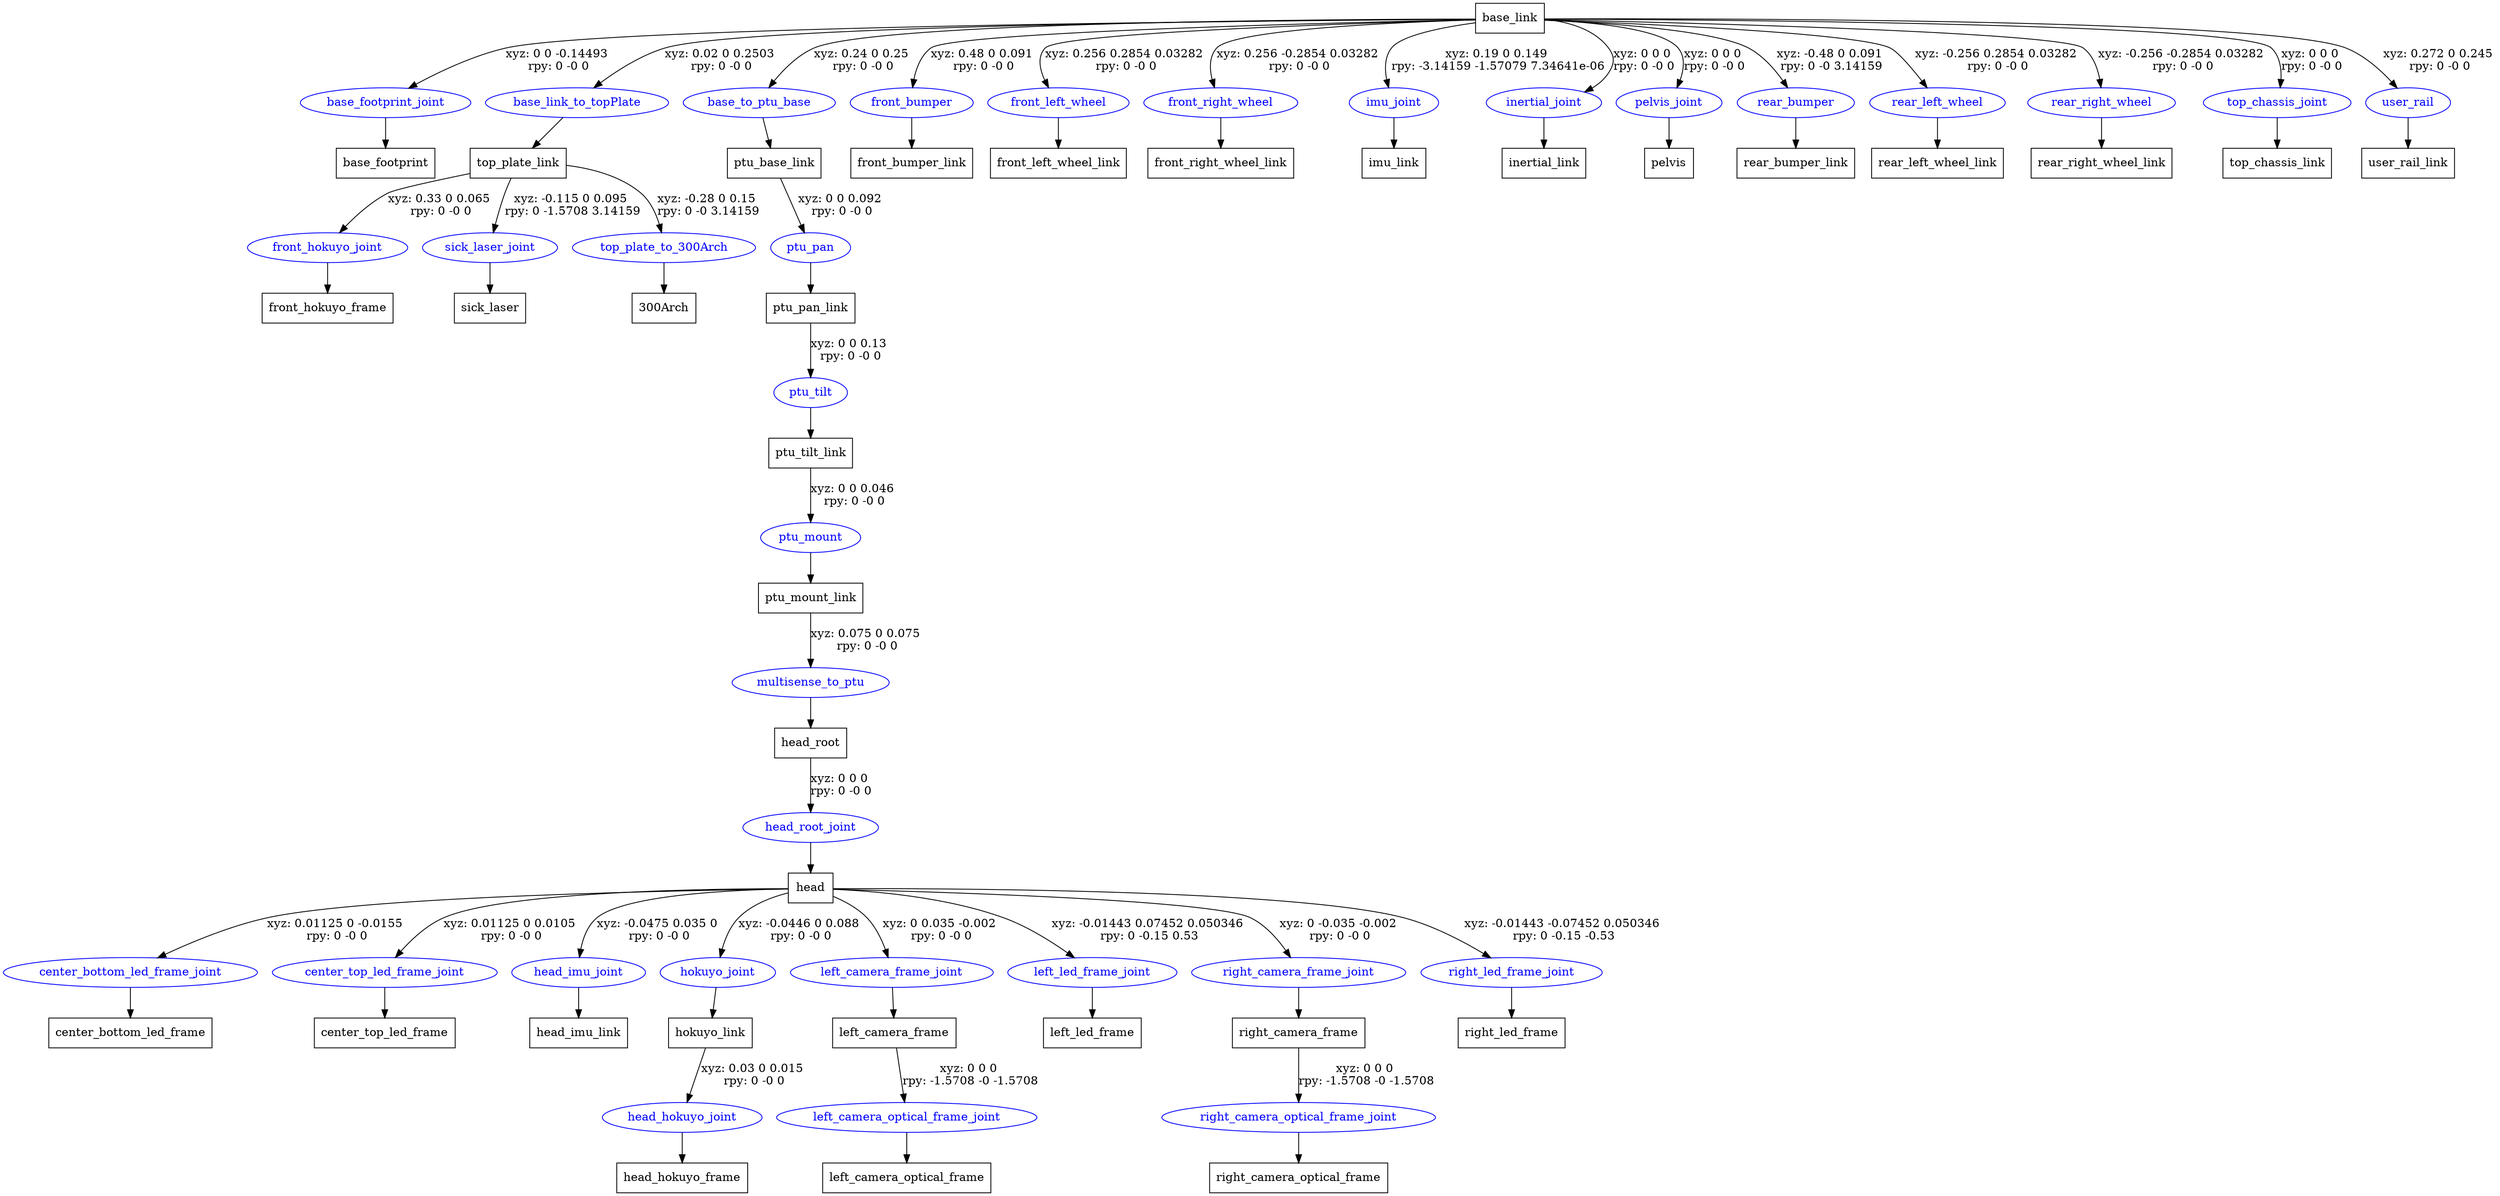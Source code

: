 digraph G {
node [shape=box];
"base_link" [label="base_link"];
"base_footprint" [label="base_footprint"];
"top_plate_link" [label="top_plate_link"];
"front_hokuyo_frame" [label="front_hokuyo_frame"];
"sick_laser" [label="sick_laser"];
"300Arch" [label="300Arch"];
"ptu_base_link" [label="ptu_base_link"];
"ptu_pan_link" [label="ptu_pan_link"];
"ptu_tilt_link" [label="ptu_tilt_link"];
"ptu_mount_link" [label="ptu_mount_link"];
"head_root" [label="head_root"];
"head" [label="head"];
"center_bottom_led_frame" [label="center_bottom_led_frame"];
"center_top_led_frame" [label="center_top_led_frame"];
"head_imu_link" [label="head_imu_link"];
"hokuyo_link" [label="hokuyo_link"];
"head_hokuyo_frame" [label="head_hokuyo_frame"];
"left_camera_frame" [label="left_camera_frame"];
"left_camera_optical_frame" [label="left_camera_optical_frame"];
"left_led_frame" [label="left_led_frame"];
"right_camera_frame" [label="right_camera_frame"];
"right_camera_optical_frame" [label="right_camera_optical_frame"];
"right_led_frame" [label="right_led_frame"];
"front_bumper_link" [label="front_bumper_link"];
"front_left_wheel_link" [label="front_left_wheel_link"];
"front_right_wheel_link" [label="front_right_wheel_link"];
"imu_link" [label="imu_link"];
"inertial_link" [label="inertial_link"];
"pelvis" [label="pelvis"];
"rear_bumper_link" [label="rear_bumper_link"];
"rear_left_wheel_link" [label="rear_left_wheel_link"];
"rear_right_wheel_link" [label="rear_right_wheel_link"];
"top_chassis_link" [label="top_chassis_link"];
"user_rail_link" [label="user_rail_link"];
node [shape=ellipse, color=blue, fontcolor=blue];
"base_link" -> "base_footprint_joint" [label="xyz: 0 0 -0.14493 \nrpy: 0 -0 0"]
"base_footprint_joint" -> "base_footprint"
"base_link" -> "base_link_to_topPlate" [label="xyz: 0.02 0 0.2503 \nrpy: 0 -0 0"]
"base_link_to_topPlate" -> "top_plate_link"
"top_plate_link" -> "front_hokuyo_joint" [label="xyz: 0.33 0 0.065 \nrpy: 0 -0 0"]
"front_hokuyo_joint" -> "front_hokuyo_frame"
"top_plate_link" -> "sick_laser_joint" [label="xyz: -0.115 0 0.095 \nrpy: 0 -1.5708 3.14159"]
"sick_laser_joint" -> "sick_laser"
"top_plate_link" -> "top_plate_to_300Arch" [label="xyz: -0.28 0 0.15 \nrpy: 0 -0 3.14159"]
"top_plate_to_300Arch" -> "300Arch"
"base_link" -> "base_to_ptu_base" [label="xyz: 0.24 0 0.25 \nrpy: 0 -0 0"]
"base_to_ptu_base" -> "ptu_base_link"
"ptu_base_link" -> "ptu_pan" [label="xyz: 0 0 0.092 \nrpy: 0 -0 0"]
"ptu_pan" -> "ptu_pan_link"
"ptu_pan_link" -> "ptu_tilt" [label="xyz: 0 0 0.13 \nrpy: 0 -0 0"]
"ptu_tilt" -> "ptu_tilt_link"
"ptu_tilt_link" -> "ptu_mount" [label="xyz: 0 0 0.046 \nrpy: 0 -0 0"]
"ptu_mount" -> "ptu_mount_link"
"ptu_mount_link" -> "multisense_to_ptu" [label="xyz: 0.075 0 0.075 \nrpy: 0 -0 0"]
"multisense_to_ptu" -> "head_root"
"head_root" -> "head_root_joint" [label="xyz: 0 0 0 \nrpy: 0 -0 0"]
"head_root_joint" -> "head"
"head" -> "center_bottom_led_frame_joint" [label="xyz: 0.01125 0 -0.0155 \nrpy: 0 -0 0"]
"center_bottom_led_frame_joint" -> "center_bottom_led_frame"
"head" -> "center_top_led_frame_joint" [label="xyz: 0.01125 0 0.0105 \nrpy: 0 -0 0"]
"center_top_led_frame_joint" -> "center_top_led_frame"
"head" -> "head_imu_joint" [label="xyz: -0.0475 0.035 0 \nrpy: 0 -0 0"]
"head_imu_joint" -> "head_imu_link"
"head" -> "hokuyo_joint" [label="xyz: -0.0446 0 0.088 \nrpy: 0 -0 0"]
"hokuyo_joint" -> "hokuyo_link"
"hokuyo_link" -> "head_hokuyo_joint" [label="xyz: 0.03 0 0.015 \nrpy: 0 -0 0"]
"head_hokuyo_joint" -> "head_hokuyo_frame"
"head" -> "left_camera_frame_joint" [label="xyz: 0 0.035 -0.002 \nrpy: 0 -0 0"]
"left_camera_frame_joint" -> "left_camera_frame"
"left_camera_frame" -> "left_camera_optical_frame_joint" [label="xyz: 0 0 0 \nrpy: -1.5708 -0 -1.5708"]
"left_camera_optical_frame_joint" -> "left_camera_optical_frame"
"head" -> "left_led_frame_joint" [label="xyz: -0.01443 0.07452 0.050346 \nrpy: 0 -0.15 0.53"]
"left_led_frame_joint" -> "left_led_frame"
"head" -> "right_camera_frame_joint" [label="xyz: 0 -0.035 -0.002 \nrpy: 0 -0 0"]
"right_camera_frame_joint" -> "right_camera_frame"
"right_camera_frame" -> "right_camera_optical_frame_joint" [label="xyz: 0 0 0 \nrpy: -1.5708 -0 -1.5708"]
"right_camera_optical_frame_joint" -> "right_camera_optical_frame"
"head" -> "right_led_frame_joint" [label="xyz: -0.01443 -0.07452 0.050346 \nrpy: 0 -0.15 -0.53"]
"right_led_frame_joint" -> "right_led_frame"
"base_link" -> "front_bumper" [label="xyz: 0.48 0 0.091 \nrpy: 0 -0 0"]
"front_bumper" -> "front_bumper_link"
"base_link" -> "front_left_wheel" [label="xyz: 0.256 0.2854 0.03282 \nrpy: 0 -0 0"]
"front_left_wheel" -> "front_left_wheel_link"
"base_link" -> "front_right_wheel" [label="xyz: 0.256 -0.2854 0.03282 \nrpy: 0 -0 0"]
"front_right_wheel" -> "front_right_wheel_link"
"base_link" -> "imu_joint" [label="xyz: 0.19 0 0.149 \nrpy: -3.14159 -1.57079 7.34641e-06"]
"imu_joint" -> "imu_link"
"base_link" -> "inertial_joint" [label="xyz: 0 0 0 \nrpy: 0 -0 0"]
"inertial_joint" -> "inertial_link"
"base_link" -> "pelvis_joint" [label="xyz: 0 0 0 \nrpy: 0 -0 0"]
"pelvis_joint" -> "pelvis"
"base_link" -> "rear_bumper" [label="xyz: -0.48 0 0.091 \nrpy: 0 -0 3.14159"]
"rear_bumper" -> "rear_bumper_link"
"base_link" -> "rear_left_wheel" [label="xyz: -0.256 0.2854 0.03282 \nrpy: 0 -0 0"]
"rear_left_wheel" -> "rear_left_wheel_link"
"base_link" -> "rear_right_wheel" [label="xyz: -0.256 -0.2854 0.03282 \nrpy: 0 -0 0"]
"rear_right_wheel" -> "rear_right_wheel_link"
"base_link" -> "top_chassis_joint" [label="xyz: 0 0 0 \nrpy: 0 -0 0"]
"top_chassis_joint" -> "top_chassis_link"
"base_link" -> "user_rail" [label="xyz: 0.272 0 0.245 \nrpy: 0 -0 0"]
"user_rail" -> "user_rail_link"
}
